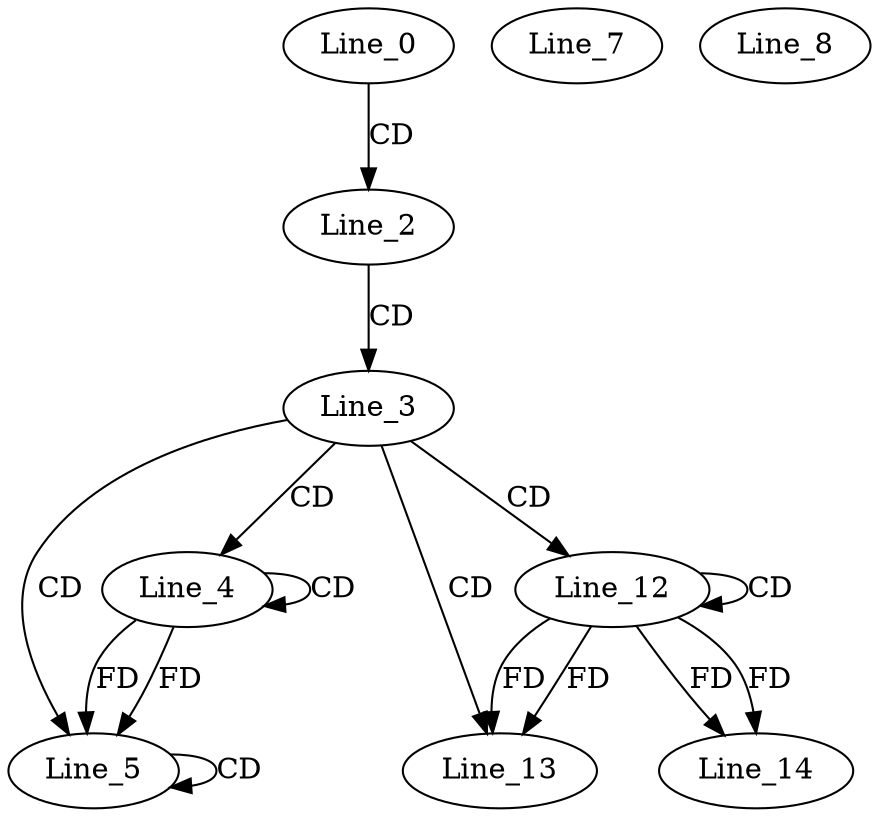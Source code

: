 digraph G {
  Line_0;
  Line_2;
  Line_3;
  Line_4;
  Line_4;
  Line_5;
  Line_5;
  Line_5;
  Line_5;
  Line_7;
  Line_7;
  Line_8;
  Line_8;
  Line_12;
  Line_12;
  Line_13;
  Line_13;
  Line_13;
  Line_14;
  Line_14;
  Line_14;
  Line_0 -> Line_2 [ label="CD" ];
  Line_2 -> Line_3 [ label="CD" ];
  Line_3 -> Line_4 [ label="CD" ];
  Line_4 -> Line_4 [ label="CD" ];
  Line_3 -> Line_5 [ label="CD" ];
  Line_5 -> Line_5 [ label="CD" ];
  Line_4 -> Line_5 [ label="FD" ];
  Line_4 -> Line_5 [ label="FD" ];
  Line_3 -> Line_12 [ label="CD" ];
  Line_12 -> Line_12 [ label="CD" ];
  Line_3 -> Line_13 [ label="CD" ];
  Line_12 -> Line_13 [ label="FD" ];
  Line_12 -> Line_13 [ label="FD" ];
  Line_12 -> Line_14 [ label="FD" ];
  Line_12 -> Line_14 [ label="FD" ];
}
